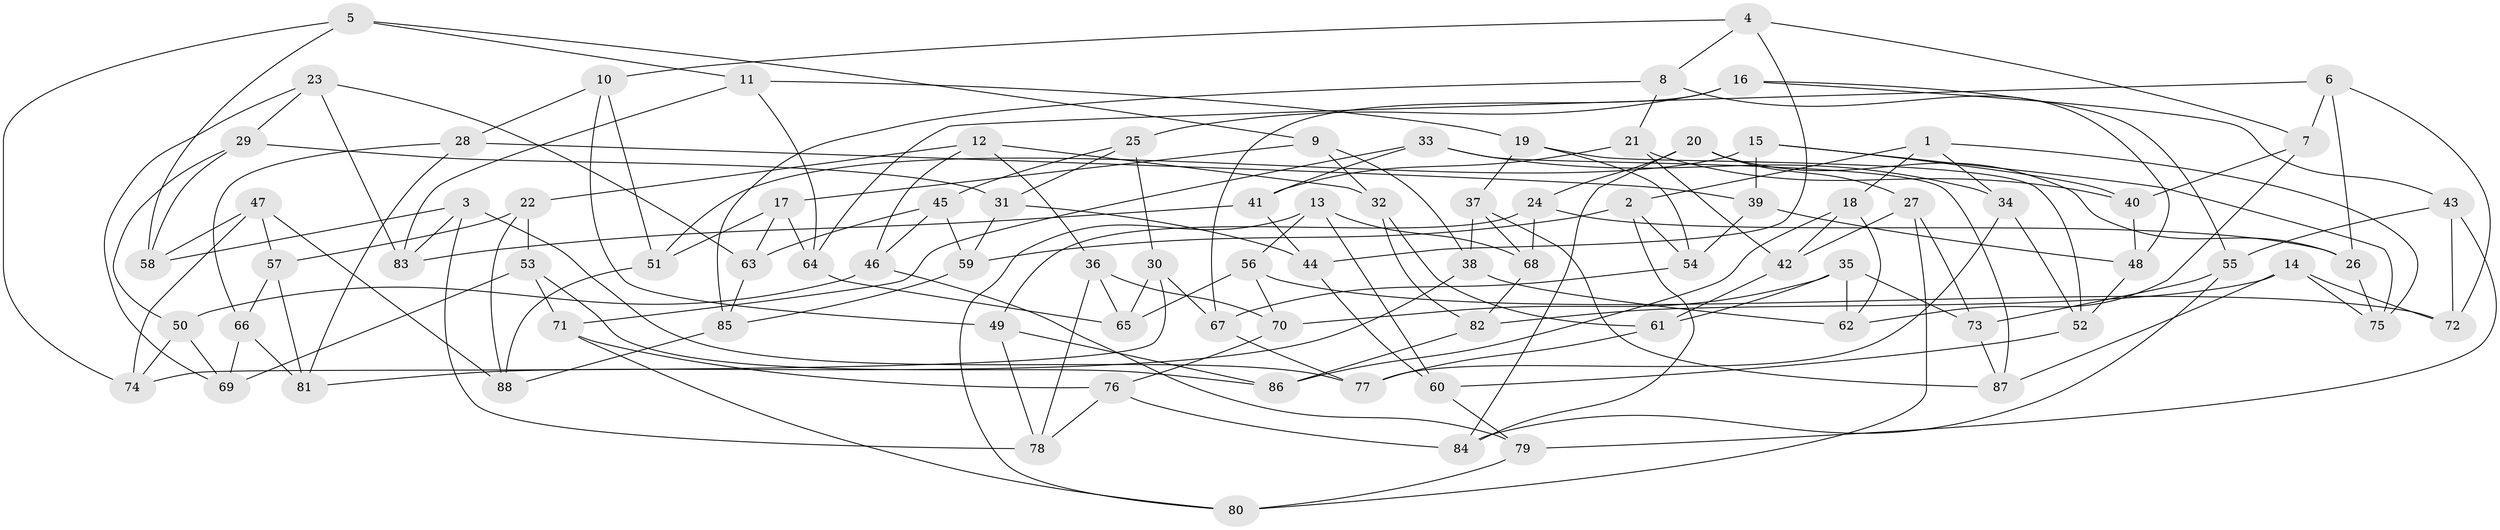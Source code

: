 // Generated by graph-tools (version 1.1) at 2025/50/03/09/25 03:50:50]
// undirected, 88 vertices, 176 edges
graph export_dot {
graph [start="1"]
  node [color=gray90,style=filled];
  1;
  2;
  3;
  4;
  5;
  6;
  7;
  8;
  9;
  10;
  11;
  12;
  13;
  14;
  15;
  16;
  17;
  18;
  19;
  20;
  21;
  22;
  23;
  24;
  25;
  26;
  27;
  28;
  29;
  30;
  31;
  32;
  33;
  34;
  35;
  36;
  37;
  38;
  39;
  40;
  41;
  42;
  43;
  44;
  45;
  46;
  47;
  48;
  49;
  50;
  51;
  52;
  53;
  54;
  55;
  56;
  57;
  58;
  59;
  60;
  61;
  62;
  63;
  64;
  65;
  66;
  67;
  68;
  69;
  70;
  71;
  72;
  73;
  74;
  75;
  76;
  77;
  78;
  79;
  80;
  81;
  82;
  83;
  84;
  85;
  86;
  87;
  88;
  1 -- 75;
  1 -- 34;
  1 -- 18;
  1 -- 2;
  2 -- 59;
  2 -- 84;
  2 -- 54;
  3 -- 77;
  3 -- 83;
  3 -- 78;
  3 -- 58;
  4 -- 10;
  4 -- 8;
  4 -- 44;
  4 -- 7;
  5 -- 74;
  5 -- 11;
  5 -- 9;
  5 -- 58;
  6 -- 26;
  6 -- 64;
  6 -- 72;
  6 -- 7;
  7 -- 40;
  7 -- 62;
  8 -- 85;
  8 -- 48;
  8 -- 21;
  9 -- 17;
  9 -- 32;
  9 -- 38;
  10 -- 49;
  10 -- 51;
  10 -- 28;
  11 -- 83;
  11 -- 64;
  11 -- 19;
  12 -- 36;
  12 -- 32;
  12 -- 22;
  12 -- 46;
  13 -- 60;
  13 -- 68;
  13 -- 56;
  13 -- 80;
  14 -- 82;
  14 -- 75;
  14 -- 72;
  14 -- 87;
  15 -- 39;
  15 -- 51;
  15 -- 75;
  15 -- 40;
  16 -- 43;
  16 -- 67;
  16 -- 25;
  16 -- 55;
  17 -- 64;
  17 -- 63;
  17 -- 51;
  18 -- 42;
  18 -- 62;
  18 -- 86;
  19 -- 54;
  19 -- 37;
  19 -- 52;
  20 -- 27;
  20 -- 24;
  20 -- 84;
  20 -- 26;
  21 -- 40;
  21 -- 42;
  21 -- 41;
  22 -- 53;
  22 -- 57;
  22 -- 88;
  23 -- 63;
  23 -- 69;
  23 -- 29;
  23 -- 83;
  24 -- 26;
  24 -- 68;
  24 -- 49;
  25 -- 45;
  25 -- 31;
  25 -- 30;
  26 -- 75;
  27 -- 42;
  27 -- 73;
  27 -- 80;
  28 -- 39;
  28 -- 81;
  28 -- 66;
  29 -- 31;
  29 -- 50;
  29 -- 58;
  30 -- 65;
  30 -- 67;
  30 -- 74;
  31 -- 44;
  31 -- 59;
  32 -- 82;
  32 -- 61;
  33 -- 34;
  33 -- 41;
  33 -- 87;
  33 -- 71;
  34 -- 77;
  34 -- 52;
  35 -- 62;
  35 -- 61;
  35 -- 73;
  35 -- 70;
  36 -- 70;
  36 -- 65;
  36 -- 78;
  37 -- 38;
  37 -- 68;
  37 -- 87;
  38 -- 62;
  38 -- 81;
  39 -- 48;
  39 -- 54;
  40 -- 48;
  41 -- 83;
  41 -- 44;
  42 -- 61;
  43 -- 72;
  43 -- 79;
  43 -- 55;
  44 -- 60;
  45 -- 59;
  45 -- 46;
  45 -- 63;
  46 -- 50;
  46 -- 79;
  47 -- 88;
  47 -- 58;
  47 -- 57;
  47 -- 74;
  48 -- 52;
  49 -- 78;
  49 -- 86;
  50 -- 69;
  50 -- 74;
  51 -- 88;
  52 -- 60;
  53 -- 71;
  53 -- 69;
  53 -- 86;
  54 -- 67;
  55 -- 84;
  55 -- 73;
  56 -- 70;
  56 -- 65;
  56 -- 72;
  57 -- 66;
  57 -- 81;
  59 -- 85;
  60 -- 79;
  61 -- 77;
  63 -- 85;
  64 -- 65;
  66 -- 69;
  66 -- 81;
  67 -- 77;
  68 -- 82;
  70 -- 76;
  71 -- 80;
  71 -- 76;
  73 -- 87;
  76 -- 78;
  76 -- 84;
  79 -- 80;
  82 -- 86;
  85 -- 88;
}
